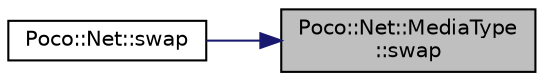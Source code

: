 digraph "Poco::Net::MediaType::swap"
{
 // LATEX_PDF_SIZE
  edge [fontname="Helvetica",fontsize="10",labelfontname="Helvetica",labelfontsize="10"];
  node [fontname="Helvetica",fontsize="10",shape=record];
  rankdir="RL";
  Node1 [label="Poco::Net::MediaType\l::swap",height=0.2,width=0.4,color="black", fillcolor="grey75", style="filled", fontcolor="black",tooltip="Assigns another media type."];
  Node1 -> Node2 [dir="back",color="midnightblue",fontsize="10",style="solid",fontname="Helvetica"];
  Node2 [label="Poco::Net::swap",height=0.2,width=0.4,color="black", fillcolor="white", style="filled",URL="$namespacePoco_1_1Net.html#a60a32ebed08cecdcf1bc5ce02eff4415",tooltip=" "];
}

